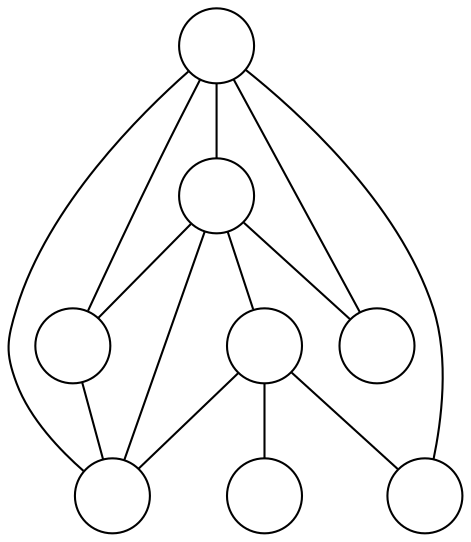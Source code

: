 graph G {
  node[label="", shape=circle]
  0;
  1;
  2;
  3;
  4;
  5;
  6;
  7;
  4 -- 0;
  5 -- 0;
  5 -- 1;
  5 -- 2;
  6 -- 0;
  6 -- 3;
  6 -- 4;
  6 -- 5;
  7 -- 0;
  7 -- 1;
  7 -- 3;
  7 -- 4;
  7 -- 6;
}
